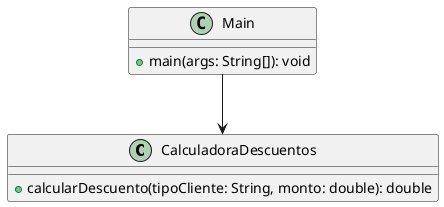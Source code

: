 @startuml

class CalculadoraDescuentos {
    +calcularDescuento(tipoCliente: String, monto: double): double
}

class Main {
    +main(args: String[]): void
}

Main --> CalculadoraDescuentos

@enduml
